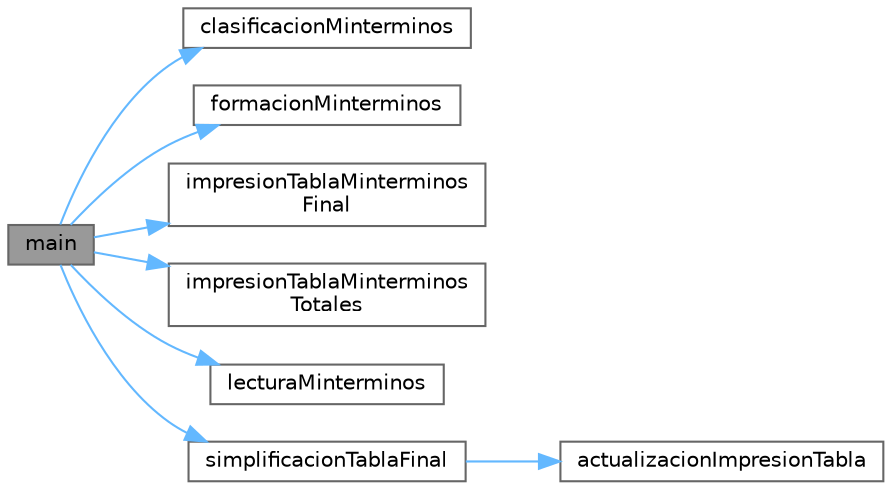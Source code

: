 digraph "main"
{
 // LATEX_PDF_SIZE
  bgcolor="transparent";
  edge [fontname=Helvetica,fontsize=10,labelfontname=Helvetica,labelfontsize=10];
  node [fontname=Helvetica,fontsize=10,shape=box,height=0.2,width=0.4];
  rankdir="LR";
  Node1 [id="Node000001",label="main",height=0.2,width=0.4,color="gray40", fillcolor="grey60", style="filled", fontcolor="black",tooltip="Punto de entrada principal del programa."];
  Node1 -> Node2 [id="edge1_Node000001_Node000002",color="steelblue1",style="solid",tooltip=" "];
  Node2 [id="Node000002",label="clasificacionMinterminos",height=0.2,width=0.4,color="grey40", fillcolor="white", style="filled",URL="$_utilerias_minterminos_8cpp.html#ac39709944f9f638b0e201a3b220ceac4",tooltip="Clasifica los mintérminos en múltiples iteraciones, combinando aquellos que difieren en un solo bit."];
  Node1 -> Node3 [id="edge2_Node000001_Node000003",color="steelblue1",style="solid",tooltip=" "];
  Node3 [id="Node000003",label="formacionMinterminos",height=0.2,width=0.4,color="grey40", fillcolor="white", style="filled",URL="$_utilerias_minterminos_8cpp.html#a58fbf4f77f63e6a3700e1f747df27fc7",tooltip="Convierte los mintérminos a binario y los clasifica según su cantidad de bits encendidos."];
  Node1 -> Node4 [id="edge3_Node000001_Node000004",color="steelblue1",style="solid",tooltip=" "];
  Node4 [id="Node000004",label="impresionTablaMinterminos\lFinal",height=0.2,width=0.4,color="grey40", fillcolor="white", style="filled",URL="$_utilerias_minterminos_8cpp.html#ad10320943ba6476927a7693ad000b98e",tooltip="Imprime la tabla de cobertura de los mintérminos no utilizados."];
  Node1 -> Node5 [id="edge4_Node000001_Node000005",color="steelblue1",style="solid",tooltip=" "];
  Node5 [id="Node000005",label="impresionTablaMinterminos\lTotales",height=0.2,width=0.4,color="grey40", fillcolor="white", style="filled",URL="$_utilerias_minterminos_8cpp.html#ab738363862c52e4ca6268dcc7410d696",tooltip="Imprime la tabla de combinaciones y retorna los mintérminos que no fueron usados."];
  Node1 -> Node6 [id="edge5_Node000001_Node000006",color="steelblue1",style="solid",tooltip=" "];
  Node6 [id="Node000006",label="lecturaMinterminos",height=0.2,width=0.4,color="grey40", fillcolor="white", style="filled",URL="$_utilerias_minterminos_8cpp.html#a67efffd9bce2c9d9665727d964212262",tooltip="Lee los mintérminos desde la entrada estándar."];
  Node1 -> Node7 [id="edge6_Node000001_Node000007",color="steelblue1",style="solid",tooltip=" "];
  Node7 [id="Node000007",label="simplificacionTablaFinal",height=0.2,width=0.4,color="grey40", fillcolor="white", style="filled",URL="$_utilerias_minterminos_8cpp.html#a8ca9e7c2c04c453c9db9f75a3443837c",tooltip="Al seleccionar los implicantes primos esenciales, produce la simplificación final."];
  Node7 -> Node8 [id="edge7_Node000007_Node000008",color="steelblue1",style="solid",tooltip=" "];
  Node8 [id="Node000008",label="actualizacionImpresionTabla",height=0.2,width=0.4,color="grey40", fillcolor="white", style="filled",URL="$_utilerias_minterminos_8cpp.html#a79274e1c6acb3386dd9f1919abb9a46a",tooltip="Actualiza la matriz de cobertura eliminando los mintérminos ya cubiertos por un implicante,..."];
}
